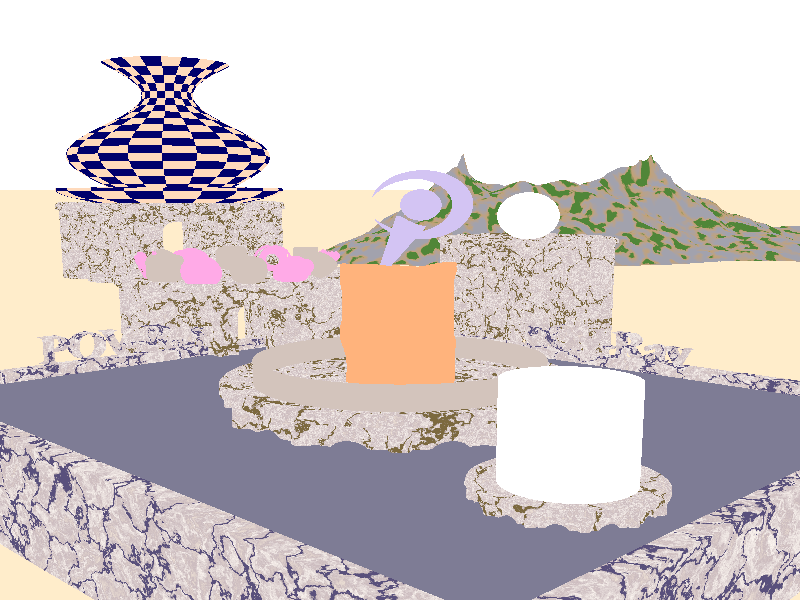 // Persistence Of Vision Ray Tracer Scene Description File
//
// File:            benchmark.pov
// POV-Ray Vers:    3.5
// Benchmark Vers:  1.02
// Desc:            POV-Ray 3.5 benchmark scene
// Date:            October/November 2001
//
// Assembled by Christoph Hormann
// Contributions by:
//    - Ingo Janssen
//    - Mick Hazelgrove
//
// ==================================================================
//
//          Standard POV-Ray v3.5 benchmark version 1.02
//
// This is the official POV-Ray v3.5 benchmark scene.  It is designed
// to test a variety of POV-Ray features and should render in a
// reasonable amount of time on current machines.  Note that the
// radiosity feature is still experimental and not very suitable for
// comparing results of different versions, therefore it is turned
// off by default.
//
// Please log all changes made to this file below.
//
// Note that only results generated with the above options and the
// unchanged scene file are allowed to be published as 'official
// POV-Ray benchmark results'.  Feel free to do additional tests, but
// make sure the differences are made clear when publishing them.
//
// When publishing results, be sure to quote the exact version of the
// benchmark scene used (1.02), and the exact version of POV-Ray.
//
// ==================================================================
//
// Change history
// --------------
//
// Nov. 2001   Initial release (version 3.5.0)
// Jan. 2002   using 'max()' instead of '&' in isosurface
// Apr. 2002   changed max_gradient of isosurface (new ver is 1.01)
// Jun. 2002   added photons pass_through to clouds (new ver is 1.02)
//
// ==================================================================
//
// Permission is granted for this file and the output from it to be
// freely redistributed in an unmodified form for the purpose of
// generating and maintaining POV-Ray benchmarks.  Derivative works
// are permitted provided that they have a clearly different filename
// and do not claim to be the standard benchmark file.
//
// ==================================================================
//
// Suggested command line options if not using an INI file:
//
// -w384 -h384 +a0.3 +v -d -f -x
//
// The following INI options are used when the 'Run Benchmark' command
// is chosen on versions of POV-Ray that support the built-in version.
//
// All_Console=Off
// Antialias_Depth=3
// Antialias=On
// Antialias_Threshold=0.3
// Bits_Per_Color=8
// Bounding=On
// Bounding_Threshold=3
// Buffer_Output=Off
// Buffer_Size=0
// Clock=0
// Continue_Trace=Off
// Create_Histogram=Off
// Cyclic_Animation=Off
// Debug_Console=On
// Display=Off
// Display_Gamma=1.0
// Draw_Vistas=Off
// End_Column=1
// End_Row=1
// Fatal_Console=On
// Fatal_Error_Command=
// Fatal_Error_Return=I
// Field_Render=Off
// Final_Clock=1
// Final_Frame=1
// Height=384
// Histogram_Name=
// Histogram_Grid_Size=0.0
// Initial_Clock=0
// Initial_Frame=1
// Include_Header=
// Jitter_Amount=1
// Jitter=On
// Light_Buffer=On
// Odd_Field=Off
// Output_Alpha=Off
// Output_File_Name=
// Output_File_Type=s
// Output_To_File=Off
// Palette=3
// Pause_When_Done=Off
// Post_Frame_Command=
// Post_Frame_Return=I
// Post_Scene_Command=
// Post_Scene_Return=I
// Preview_End_Size=1
// Preview_Start_Size=1
// Pre_Frame_Command=
// Pre_Frame_Return=I
// Pre_Scene_command=
// Pre_Scene_Return=I
// Quality=9
// Remove_Bounds=On
// Render_Console=On
// Sampling_Method=1
// Split_Unions=Off
// Start_Column=0
// Start_Row=0
// Statistic_Console=On
// Subset_End_Frame=1
// Subset_Start_Frame=1
// Test_Abort_Count=0
// Test_Abort=Off
// User_Abort_Command=
// User_Abort_Return=I
// Verbose=On
// Version=3.5
// Video_Mode=0
// Vista_Buffer=On
// Warning_Console=On
// Width=384
//
// ==================================================================

#version 3.5;

#include "functions.inc"
#include "colors.inc"
#include "logo.inc"


#declare use_radiosity = false;
// #declare use_radiosity = true;



#declare use_photons = true;
#declare use_area_light = true;

#declare show_clouds = true;
#declare show_objects = true;

#declare Rad = 50000;

global_settings {
   max_trace_level 12
   assumed_gamma 1.0

   #if (use_radiosity=true)

      radiosity {
         pretrace_start 0.08
         pretrace_end 0.01
         count 80

         nearest_count 5
         error_bound 0.5
         recursion_limit 1

         low_error_factor .5
         gray_threshold 0.0
         minimum_reuse 0.015
         brightness 0.7

         adc_bailout 0.01/2

         normal on
      }

   #end

   #if (use_photons=true)
      photons { spacing 0.007 }
   #end

}

#if (use_radiosity=false)
   #default {finish {ambient 0.02}}
#else
   #default {finish {ambient 0.00}}
#end

//====================================================================================

camera {
   location  <3.2, 3.2, 1.8>
   direction y
   sky       z
   up        z
   right     -x
   look_at   <-1, -1, 0.9>
   angle     45
}


light_source {
   <-0.7, 0.83, 0.24>*150000
   color rgb <3.43,2.87,1.95>
   #if (use_area_light=true)
      area_light 4000*x 4000*y  4,4
      jitter
      orient
      circular
   #end

   media_attenuation on
   media_interaction on

   photons {
      reflection on
      refraction on
   }
}

#if (use_radiosity=false)
   light_source {
      <0.9, -0.6, 0.5>*150000
      color rgb 0.35

      shadowless
   }
#end

fog{
   fog_type 2
   fog_alt 1.5
   fog_offset 0
   color rgbt <0.75, 0.80, 0.86, 0.2>
   distance 400
   up z
}


//====================================================================================


#declare RMF = function{ f_ridged_mf(x, y, z, 0.07, 2.2,  7, 0.6, 0.9, 1)}

#declare M_Watx4 =
material {
   texture {
      pigment { color rgbt <0.21, 0.20, 0.3, 0.96> }
      finish {
         diffuse 0.0
         ambient 0.0

         reflection {
            0.1, 0.95
            fresnel on
            exponent 0.8
         }

         conserve_energy

         specular 0.1
         roughness 0.007
         metallic
      }
      normal{
         function { RMF(x, y, z) } 0.2
         scale 0.07
      }
   }
   interior {
      ior 1.31
      fade_distance 0.8
      fade_power 1001.0
      fade_color <0.02, 0.20, 0.06>
   }
}

box {              // --- Water ---
   <-1.95,  -1.65, 0.42>, < 1.95,  1.65, -5.5>

   material { M_Watx4 }
   hollow on

   photons { collect off }
}

#declare fn_RMF = function{ f_ridged_mf(x, y, z, 0.1, 3.1, 8 ,0.7, 0.8, 2) }


plane {            // --- floor ---
   z, -0.3

   texture {
      pigment { color rgb <1.0, 0.85, 0.6> }
      finish {
         diffuse 0.7
         specular 0.1
      }
      normal {
         function { fn_RMF(x, y, z) } 0.3
         scale 8
      }
   }

   clipped_by {
      box { <-1.95,  -1.65, 1>, < 1.95,  1.65, -1> inverse }
   }

   photons { collect off }
}


isosurface {
   function {
      z - fn_RMF(x, y, z)*0.07
   }

   max_gradient 1.3

   contained_by { box { <-15, -15, 0.0>, <15, 15, 0.2> } }

   texture {
      pigment { color rgb <1.0, 0.85, 0.6> }
      finish {
         diffuse 0.7
         specular 0.1
      }
   }

   scale 8
   translate -0.16*z

   clipped_by {
      box { <-1.95,  -1.65, 1>, < 1.95,  1.65, -1> inverse }
   }

   photons { collect off }
}


// ====================================================================================



sphere {           // --- Sky ---
   <0, 0, 0>, 1
   texture {
      pigment {
         gradient z
         pigment_map {
            [0.00 color rgb <0.6667, 0.7255, 0.7725>]
            [0.19
               spherical
               color_map {
                  [0.08 color rgb <0.33, 0.37, 0.90> ]
                  [0.14 color rgb <0.3210, 0.53, 0.9259> ]
                  [0.26 color rgb <0.3610, 0.57, 0.9259> ]
                  [0.50 color rgb < 0.880, 0.935, 0.976 > ]
               }
               scale 1.8
               translate <-0.7, 0.7, 0.24>
            ]
         }
      }
      finish {
         diffuse 0
         ambient 1
      }
   }
   scale Rad*<20, 20, 4>
   translate -2*z
   no_shadow
   hollow on

   photons { collect off pass_through }
}

#if (show_clouds)

// from mick

difference {
   sphere { 0,Rad}
   sphere {0,Rad-15000}
   material{
      texture{
         pigment{ rgbf 1 }
         finish {
            ambient 0
            diffuse 0
         }
      }
      interior{
         media{
            scattering {2,<.013,.012,.008>/1.3 extinction 1/1.3 }
            method 3
            samples 7,7
            intervals 1

            density { // one
               wrinkles
               ramp_wave

               noise_generator 1

               color_map {
                  [0 rgb 0]
                  [0.5 rgb 0]
                  [0.7 rgb 0.275]
                  [1 rgb 0.475]
               } // color_map

               scale <10000,9000,5000>/3
               rotate z*29
               translate <1000,0,Rad-30000>
            } // density

            density { // two
               marble
               warp { turbulence 1.65 octaves 7 }
               noise_generator 1

               color_map {
                  [0 rgb 0]
                  [0.4 rgb 0]
                  [0.85 rgb 0.25]
                  [1 rgb 0.5]
               } // color_map

               scale <10000,7500,5000>*5
               rotate z*-25
               translate <0,0,Rad-30000>
            } // density

         } // media
      } // interior
   } // material
   hollow

   rotate z*70
   rotate y*15
   translate <0,0,32000-Rad>
   rotate -102*z

   scale <1,1,0.4>

   photons { collect off pass_through }

} // difference

#end

// ====================================================================================


#declare Metal_Texture =
texture {
   pigment { color rgb <0.65, 0.55, 0.5> }
   finish {
      ambient 0.0
      diffuse 0.15
      specular 0.3
      metallic
      roughness 0.01
      reflection {
         0.8
         metallic
      }
   }
}

#declare Stone_Tex =
texture {
   pigment {
      crackle
      pigment_map {
         [0.03
            bozo
            color_map {
               [0 color rgb <0.2, 0.14, 0.05>]
               [1 color rgb <0.2, 0.14, 0.05>]
            }
            warp { turbulence 0.6 }
         ]
         [0.055
            granite
            color_map {
               [0.0 color rgb <1, 0.95, 0.9>]
               [0.5 color rgb <0.6, 0.5, 0.52>]
               [1.0 color rgb <0.9, 0.8, 0.7>]
            }
            warp { turbulence 0.4 lambda 2.4 octaves 8 }
            scale 0.5
         ]
      }

      warp { turbulence 0.72 lambda 2.25 omega 0.53 octaves 9}

      scale 0.3
   }
   finish {
      diffuse 0.55
      specular 0.1
   }
   normal {
      granite 0.15
      scale 0.06
   }
}

#declare Stone_Tex2 =
texture {
   pigment {
      crackle
      pigment_map {
         [0.03
            bozo
            color_map {
               [0 color rgb <0.1, 0.08, 0.2>]
               [1 color rgb <0.1, 0.08, 0.2>]
            }
            warp { turbulence 0.6 }
         ]
         [0.055
            granite
            color_map {
               [0.0 color rgb <1, 0.95, 0.9>]
               [0.5 color rgb <0.6, 0.5, 0.52>]
               [1.0 color rgb <0.9, 0.8, 0.7>]
            }
            warp { turbulence 0.4 lambda 2.4 octaves 8 }
            scale 1.2
         ]
      }

      warp { turbulence 0.55 lambda 2.25 omega 0.53 octaves 9 }

      scale 0.24
   }
   finish {
      diffuse 0.55
      specular 0.1
   }
   normal {
      granite 0.15
      scale 0.06
   }
}

#declare Stone_Tex3 =
texture {
   pigment {
      agate
      pigment_map {
         [0.3
            crackle
            color_map {
               [0.1 color rgb <0.3, 0.28, 0.4>]
               [0.2 color rgb <0.8, 0.7, 0.4>]
            }
            warp { turbulence 0.5 lambda 2.2 omega 0.52 octaves 8 }
            scale 0.3
         ]
         [0.5
            granite
            color_map {
               [0.0 color rgb <1, 0.95, 0.9>]
               [0.5 color rgb <0.3, 0.6, 0.52>]
               [1.0 color rgb <0.3, 0.8, 0.7>]
            }
            warp { turbulence 0.4 lambda 2.4 octaves 8 }
         ]
      }

      warp { turbulence 0.55 }

      scale 0.24
   }
   finish {
      diffuse 0.55
      specular 0.1
   }
   normal {
      granite 0.15
      scale 0.06
   }
}

#declare Mat_Glass =
material {
   texture {
      pigment { color rgbt 1 }
      finish {
         diffuse 0
         ambient 0
         specular 0.6
         metallic 0.5
         roughness 0.005

         reflection {
            0.05, 0.95
            fresnel on
         }

         conserve_energy
      }
   }
   interior {
      ior 1.5
      fade_distance 0.12
      fade_power 1001
      fade_color <0.6, 0.5, 0.7>
   }
}


#declare Socket =
union {
   difference {
      cylinder { -5*z, -0.04*z, 0.8 }
      cylinder { -6*z, 0, 0.3 }

      #declare Cnt = 0;

      #while (Cnt<360)

         merge {
            cylinder { < 0.0,  0.0, -0.24>, < 1.0,  0.0, -0.24>, 0.1 }
            box { < 0.0,  -0.1, -0.24>, < 1.0,  0.1, -6> }

            rotate Cnt*z
         }

         #declare Cnt = Cnt+30;
      #end
   }

   #declare Cnt = 0;

   #while (Cnt<360)

      union {
         cylinder { < 0.8,  0.0, -0.04>, < 0.8,  0.0, -5>, 0.05 }
         cylinder { < 0.8,  0.0, -0.04>, < 0.8,  0.0, -0.01>, 0.07 }

         rotate 15*z
         rotate Cnt*z
      }

      #declare Cnt = Cnt+30;
   #end

   cylinder { -0.04*z, 0, 0.86 }
   torus {
      0.83, 0.03
      rotate 90*x
   }
}

#declare Pos1 = < 0.0,  0.0, 0.6>;
#declare Pos2 = <-2.4, -0.8, 1.0>;
#declare Pos3 = <-1.4, -2.8, 1.3>;
#declare Pos4 = < 1.4,  0.6, 0.5>;

#declare Pos5 = <-10, -5, 1.5>;

object { Socket translate Pos1 texture { Stone_Tex } }

object { Socket translate Pos2 texture { Stone_Tex } }

object { Socket scale 0.8 translate Pos3 texture { Stone_Tex } }

object { Socket scale 0.4 translate Pos4 texture { Stone_Tex } }

object { Socket scale 2 translate Pos5 texture { Stone_Tex } }

difference {
   box { <-2.0,  -1.7, 0.5>, < 2.0,  1.7, -6> }
   box { <-1.9,  -1.6, 1.0>, < 1.9,  1.6, -5> }

   texture {
      Stone_Tex2
   }
}

#if (show_objects)

#declare POV_Text =
text {
   ttf
   "timrom.ttf"
   "POV-Ray"
   0.25,0
   scale 0.3
   rotate 90*x
   rotate -90*z
}

object {
   POV_Text
   translate <-1.97,  0.86, 0.5>
   texture { Stone_Tex2 }
}

object {
   POV_Text
   rotate 90*z
   translate <-0.5, -1.6, 0.5>
   texture { Stone_Tex2 }
}

#end


height_field {

   function 300,300 {
      pigment {
         function { 1-(min(pow(x*x + y*y, 0.25), 1) -0.0001) }

         color_map {
            [0.0 rgb 0.0]
            [1.0 rgb 1.0]
         }

         translate <0.5,0.5,0>

         scale 0.45

         warp { turbulence 0.455 }

         scale 3
         warp { turbulence 0.2 lambda 2.2 octaves 8 }
         scale 1/3

      }
   }

   water_level 0.02

   rotate 90*x

   rotate 43*z

   scale <5, 5, 1.3>
   scale 2.6

   texture {
      pigment {
         bozo
         color_map {
            [0.40 color rgb <0.6, 0.6, 0.7>*0.6]
            [0.58 color rgb <0.9, 0.6, 0.3>*0.6]
            [0.62 color rgb <0.2, 0.6, 0.1>*0.4]
         }
         warp { turbulence 0.4 }
         scale <0.2, 0.2, 3>
      }
      finish {
         diffuse 0.6
         specular 0.2
      }
   }

   translate <-18, -13, -0.4>
}


#if (show_objects)

// ---------- Pos1 ----------

difference {
   cylinder { -0.0*z, 0.15*z, 0.7 }
   cylinder { -0.1*z, 0.25*z, 0.68 }

   texture { Metal_Texture }

   translate 0.6*z

   photons { target reflection on }
}

#declare fn_pigm =
function {
   pigment {
      bozo
      poly_wave 2
      color_map {
         [0 rgb 0][1 rgb 1]
      }
      warp {  turbulence 0.4 lambda 2.3 omega 0.52 }

      scale 0.2
   }
}


isosurface {
   function {
      (max(sqrt(x*x + y*y)-0.25, z-0.7))

      - fn_pigm(x, y, z).gray*0.07

   }

   max_gradient 2.4

   contained_by { box { <-0.35, -0.35, 0.0>, <0.35, 0.35, 0.8> } }

   texture {
      pigment { color rgb <1, 0.45, 0.2> }
      finish {
         diffuse 0.6
         specular 0.2
      }
   }

   translate Pos1
}

object {
   Povray_Logo

   rotate 90*x
   scale 0.4
   translate -0.2*y

   texture {
      pigment { color rgb <0.65, 0.55, 0.9> }
      finish {
         ambient 0.0
         diffuse 0.15
         specular 0.3
         metallic
         roughness 0.01
         reflection {
            0.8
            metallic
         }
      }
      normal {
         bumps 0.3
         scale 0.3
      }
   }

   rotate -25*z

   translate 0.96*z

   translate Pos1
}

#end

#if (show_objects)

// ---------- Pos2 ----------

#declare rd = seed(45);

union {

   #declare Cnt = 0;

   #while (Cnt<360)

      superellipsoid {
         <rand(rd)*2, rand(rd)*2>
         texture { Metal_Texture }
         scale 0.12
         translate <0.6, 0.0, 0.12>
         rotate (Cnt+30)*z
      }

      julia_fractal {
         < rand(rd), rand(rd)*0.6, -0.54, 0.2 >
         quaternion
         max_iteration 7
         precision 500
         scale 0.12
         translate <0.6, 0.0, 0.1>
         rotate Cnt*z

         texture {
            pigment { color rgb <1, 0.4, 0.8> }
            finish {
               ambient 0
               diffuse 0.6
               specular 0.2
               reflection 0.2
            }
         }
      }

      #declare Cnt = Cnt+60;
   #end

   translate Pos2
}

#end

#if (show_objects)

// ---------- Pos3 ----------

sphere {
   0, 0.24

   translate 0.24*z

   material { Mat_Glass }

   photons { target reflection on refraction on }

   translate Pos3
}

#end

#if (show_objects)


// ---------- Pos4 ----------


// from ingo

#declare Letter =
text {
   ttf
   "timrom.ttf"
   "X"
   1,0
   scale <1/0.7,1/0.66,1>
   translate <0,0,-0.5>
}

#declare xPigm =
function {
   pigment {
      object {
         Letter
         pigment {rgb 1}
         pigment {rgb 0}
      }
      warp {repeat x}
      warp {repeat y}
      scale 1.00002
      translate < 0.000001,-0.00001, 0>
   }
}

#declare XsinPigm =
function {
   pigment {
      function {xPigm(sin(x),pow(sin(y),2),z).gray}
   }
}

#declare Fn_Obj =
difference {
   cylinder {
      -2*y, 2*y, 2
      pigment {
         function{XsinPigm(x,y,z).gray}
         warp {planar}
         scale <0.5/pi, 1, 1>*0.5
         warp {
            cylindrical
            orientation z
            dist_exp 1
         }
         colour_map {
            [0, rgb 1]
            [1, rgbf 1]
         }
      }
      finish {
        diffuse 0.6
        specular 0.4
      }
   }
   cylinder {
      -1.9*y, 2.1*y, 1.9
      pigment {rgbf 1}
      finish {
        diffuse 0.6
        specular 0.4
      }
   }

   translate 1.96*y
   rotate 90*x
   scale 0.12
}

object {
   Fn_Obj
   translate Pos4
}

#end


#if (show_objects)


// ---------- Pos5 ----------


// from ingo

#macro BuildWriteMesh2(VecArr, NormArr, UVArr, U, V)

   #debug concat("\n\n Building mesh2: \n   - vertex_vectors\n")
   #local NumVertices = dimension_size(VecArr,1);
   mesh2 {
      vertex_vectors {
         NumVertices
         #local I = 0;
         #while (I<NumVertices)
            VecArr[I]
            #local I = I+1;
         #end
      }

      #debug concat("   - normal_vectors\n")
      #local NumVertices = dimension_size(NormArr,1);
      normal_vectors {
         NumVertices
         #local I = 0;
         #while (I<NumVertices)
            NormArr[I]
            #local I = I+1;
         #end
      }

      #debug concat("   - uv_vectors\n")
      #local NumVertices = dimension_size(NormArr,1);
      uv_vectors {
         NumVertices
         #local I = 0;
         #while (I<NumVertices)
            UVArr[I]
            #local I = I+1;
         #end
      }

      #debug concat("   - face_indices\n")
      #declare NumFaces = U*V*2;
      face_indices {
         NumFaces
         #local I = 0;
         #local H = 0;
         #while (I<V)
            #local J = 0;
            #while (J<U)
               #local Ind = (I*U)+I+J;
               <Ind, Ind+1, Ind+U+2>, <Ind, Ind+U+1, Ind+U+2>
               #local J = J+1;
               #local H = H+1;
            #end
            #local I = I+1;
         #end
      }
   }
#end

#macro FnA(X)
   #if (X<0.13)
      0.5+sin(X*14)*0.4
   #else
      0.5+sin((X-0.13)*7.2)*0.3
   #end
#end


// Build a two-dimensional array with vectors and normals retrieved from a function macro
// ResSpl: the amount of vectors to get from the macro
// based on ingo's code for splines

#macro L_GetVN(ResSpl)
   #local I = 0;
   #local A = array[ResSpl+1][2]
   #while (I<=ResSpl)
      #local P0 = 0+<FnA(I/ResSpl), I/ResSpl, 0>;
      #if (P0.x=0 & P0.z=0)
         #local P0 = <1e-25,P0.y,1e-25>;
      #end
      #if (I=0)
         #local P1 = 0+<FnA(((I-0.5)/ResSpl)), I/ResSpl, 0>;
         #local P2 = 0+<FnA(((I+0.5)/ResSpl)), I/ResSpl, 0>;
      #else
         #local P1 = P2;
         #local P2 = 0+<FnA(((I+0.5)/ResSpl)), I/ResSpl, 0>;
      #end
      #local P3 = vrotate(P0,<0,1,0>);
      #local P4 = vrotate(P0,<0,-1,0>);
      #local B1 = P4-P0;
      #local B2 = P2-P0;
      #local B3 = P3-P0;
      #local B4 = P1-P0;
      #local N1 = vcross(B1,B2);
      #local N2 = vcross(B2,B3);
      #local N3 = vcross(B3,B4);
      #local N4 = vcross(B4,B1);
      #local N = vnormalize((N1+N2+N3+N4)*-1);
      #local A[I][0] = P0;
      #local A[I][1] = N;
      #local I = I+1;
   #end
   A
#end

#macro FnLathe (Rot, ResRot, ResSpl)
   #declare VNArr = L_GetVN (ResSpl)
   #local VecArr = array[(ResRot+1)*(ResSpl+1)]
   #local NormArr = array[(ResRot+1)*(ResSpl+1)]
   #local UVArr = array[(ResRot+1)*(ResSpl+1)]
   #local R = Rot/ResRot;
   #local Dim = dimension_size(VNArr,1);
   #local Count = 0;
   #local I = 0;
   #while (I<=ResRot)
      #local J = 0;
      #while (J<Dim)
         #local VecArr[Count] = vrotate(VNArr[J][0],<0,R*I,0>);
         #local NormArr[Count] = vrotate(VNArr[J][1],<0,R*I,0>);
         #local UVArr[Count] = <I/ResRot,J/(Dim-1)>;
         #local J = J+1;
         #local Count = Count+1;
      #end
      #local I = I+1;
   #end
   BuildWriteMesh2(VecArr, NormArr, UVArr, ResSpl, ResRot)
#end


#declare MSH = FnLathe(360, 100, 100)

#declare Obj_Msh =
object {
   MSH

   uv_mapping

   texture {
      pigment{
         checker
         color rgb <1.0, 0.7, 0.5>,
         color rgb <0, 0, 0.15>

         scale 0.05
      }
      finish {
         diffuse 0.7
         specular 0.3
      }
   }

   rotate 90*x
   scale <1.9, 1.9, 2.8>


   translate Pos5
}


object { Obj_Msh }


#end

